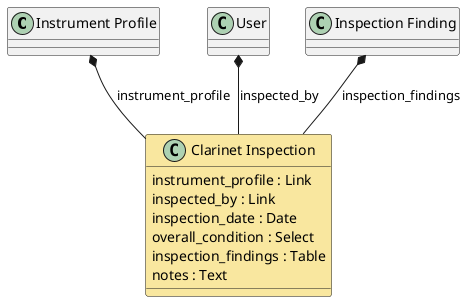 @startuml
"Instrument Profile" *-- "Clarinet Inspection" : instrument_profile
"User" *-- "Clarinet Inspection" : inspected_by
"Inspection Finding" *-- "Clarinet Inspection" : inspection_findings
class "Clarinet Inspection" #F9E79F {
  instrument_profile : Link
  inspected_by : Link
  inspection_date : Date
  overall_condition : Select
  inspection_findings : Table
  notes : Text
}
@enduml